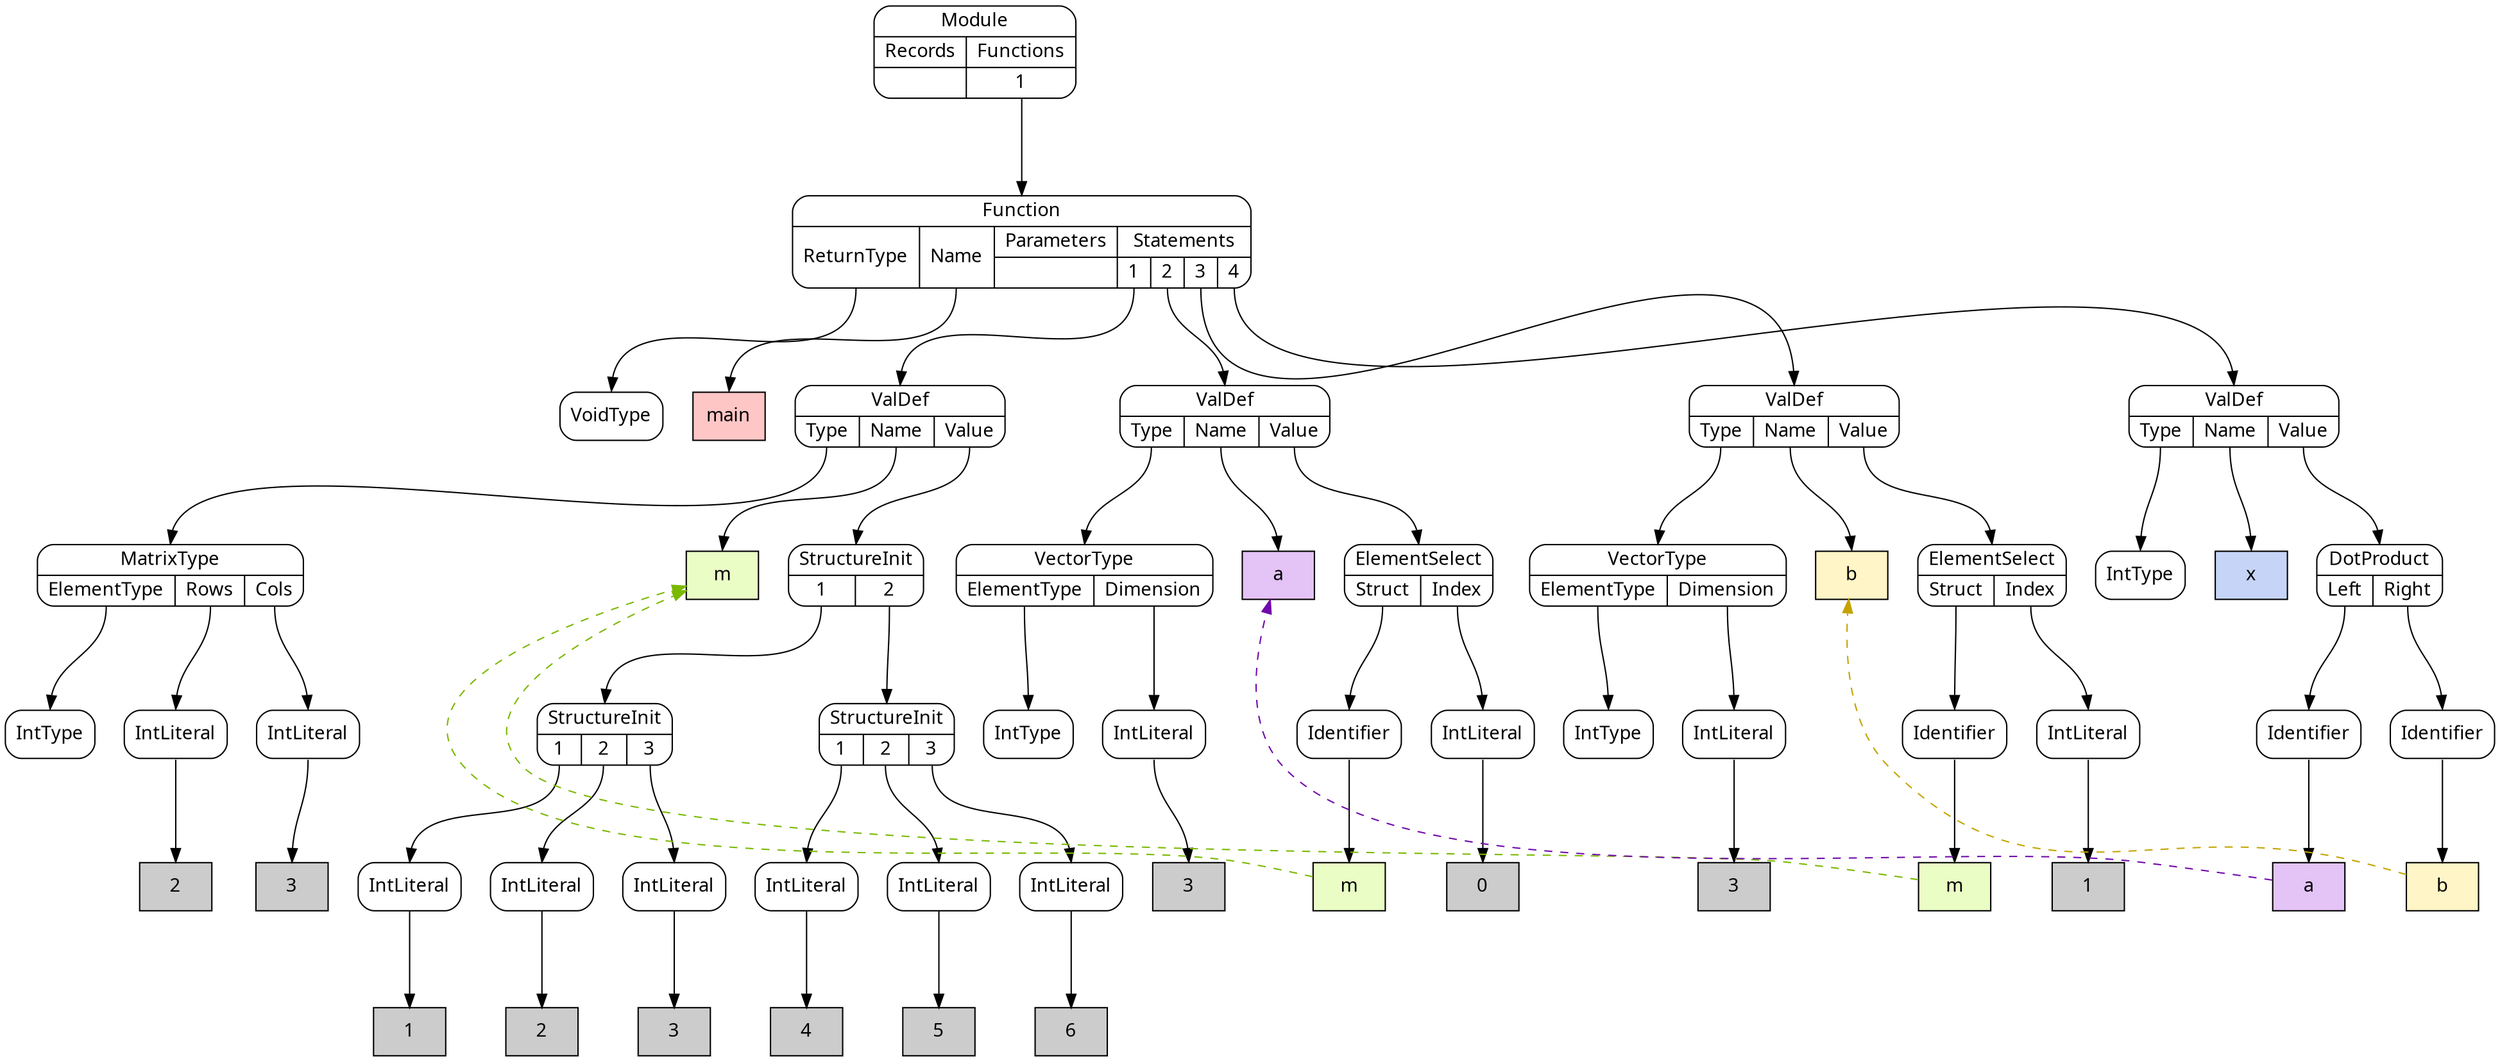 digraph {
node [shape=Mrecord, style=filled, fillcolor=white, fontname="Calibri"];
graph [ordering=out, nodesep=0.3, ranksep=1];

# SimpleNode VoidType
node0 [label="VoidType", tooltip="VoidType"]

# DeclarationLiteral main
node1 [shape=box, label="main", fillcolor="#FFC6C6", tooltip="main"]

# SimpleNode IntType
node2 [label="IntType", tooltip="IntType"]

# Literal 2
node3 [shape=box, label="2", fillcolor="#cccccc", tooltip="2"]

# SimpleNode IntLiteral
node4:s -> node3:n
node4 [label="IntLiteral", tooltip="IntLiteral"]

# Literal 3
node5 [shape=box, label="3", fillcolor="#cccccc", tooltip="3"]

# SimpleNode IntLiteral
node6:s -> node5:n
node6 [label="IntLiteral", tooltip="IntLiteral"]

# PortNode MatrixType
node7:p0:s -> node2:n
node7:p1:s -> node4:n
node7:p2:s -> node6:n
node7 [label="{MatrixType|{<p0>ElementType|<p1>Rows|<p2>Cols}}", tooltip="MatrixType"]

# DeclarationLiteral m
node8 [shape=box, label="m", fillcolor="#EAFDC5", tooltip="m"]

# Literal 1
node9 [shape=box, label="1", fillcolor="#cccccc", tooltip="1"]

# SimpleNode IntLiteral
node10:s -> node9:n
node10 [label="IntLiteral", tooltip="IntLiteral"]

# Literal 2
node11 [shape=box, label="2", fillcolor="#cccccc", tooltip="2"]

# SimpleNode IntLiteral
node12:s -> node11:n
node12 [label="IntLiteral", tooltip="IntLiteral"]

# Literal 3
node13 [shape=box, label="3", fillcolor="#cccccc", tooltip="3"]

# SimpleNode IntLiteral
node14:s -> node13:n
node14 [label="IntLiteral", tooltip="IntLiteral"]

# PortNode StructureInit
node15:p0:s -> node10:n
node15:p1:s -> node12:n
node15:p2:s -> node14:n
node15 [label="{StructureInit|{<p0>1|<p1>2|<p2>3}}", tooltip="StructureInit"]

# Literal 4
node16 [shape=box, label="4", fillcolor="#cccccc", tooltip="4"]

# SimpleNode IntLiteral
node17:s -> node16:n
node17 [label="IntLiteral", tooltip="IntLiteral"]

# Literal 5
node18 [shape=box, label="5", fillcolor="#cccccc", tooltip="5"]

# SimpleNode IntLiteral
node19:s -> node18:n
node19 [label="IntLiteral", tooltip="IntLiteral"]

# Literal 6
node20 [shape=box, label="6", fillcolor="#cccccc", tooltip="6"]

# SimpleNode IntLiteral
node21:s -> node20:n
node21 [label="IntLiteral", tooltip="IntLiteral"]

# PortNode StructureInit
node22:p0:s -> node17:n
node22:p1:s -> node19:n
node22:p2:s -> node21:n
node22 [label="{StructureInit|{<p0>1|<p1>2|<p2>3}}", tooltip="StructureInit"]

# PortNode StructureInit
node23:p0:s -> node15:n
node23:p1:s -> node22:n
node23 [label="{StructureInit|{<p0>1|<p1>2}}", tooltip="StructureInit"]

# PortNode ValDef
node24:p0:s -> node7:n
node24:p1:s -> node8:n
node24:p2:s -> node23:n
node24 [label="{ValDef|{<p0>Type|<p1>Name|<p2>Value}}", tooltip="ValDef"]

# SimpleNode IntType
node25 [label="IntType", tooltip="IntType"]

# Literal 3
node26 [shape=box, label="3", fillcolor="#cccccc", tooltip="3"]

# SimpleNode IntLiteral
node27:s -> node26:n
node27 [label="IntLiteral", tooltip="IntLiteral"]

# PortNode VectorType
node28:p0:s -> node25:n
node28:p1:s -> node27:n
node28 [label="{VectorType|{<p0>ElementType|<p1>Dimension}}", tooltip="VectorType"]

# DeclarationLiteral a
node29 [shape=box, label="a", fillcolor="#E4C3F7", tooltip="a"]

# ReferenceLiteral m
node30 -> node8 [style=dashed, constraint=false, color="#7BB800"]
node30 [shape=box, label="m", fillcolor="#EAFDC5", tooltip="m"]

# SimpleNode Identifier
node31:s -> node30:n
node31 [label="Identifier", tooltip="Identifier"]

# Literal 0
node32 [shape=box, label="0", fillcolor="#cccccc", tooltip="0"]

# SimpleNode IntLiteral
node33:s -> node32:n
node33 [label="IntLiteral", tooltip="IntLiteral"]

# PortNode ElementSelect
node34:p0:s -> node31:n
node34:p1:s -> node33:n
node34 [label="{ElementSelect|{<p0>Struct|<p1>Index}}", tooltip="ElementSelect"]

# PortNode ValDef
node35:p0:s -> node28:n
node35:p1:s -> node29:n
node35:p2:s -> node34:n
node35 [label="{ValDef|{<p0>Type|<p1>Name|<p2>Value}}", tooltip="ValDef"]

# SimpleNode IntType
node36 [label="IntType", tooltip="IntType"]

# Literal 3
node37 [shape=box, label="3", fillcolor="#cccccc", tooltip="3"]

# SimpleNode IntLiteral
node38:s -> node37:n
node38 [label="IntLiteral", tooltip="IntLiteral"]

# PortNode VectorType
node39:p0:s -> node36:n
node39:p1:s -> node38:n
node39 [label="{VectorType|{<p0>ElementType|<p1>Dimension}}", tooltip="VectorType"]

# DeclarationLiteral b
node40 [shape=box, label="b", fillcolor="#FFF5C6", tooltip="b"]

# ReferenceLiteral m
node41 -> node8 [style=dashed, constraint=false, color="#7BB800"]
node41 [shape=box, label="m", fillcolor="#EAFDC5", tooltip="m"]

# SimpleNode Identifier
node42:s -> node41:n
node42 [label="Identifier", tooltip="Identifier"]

# Literal 1
node43 [shape=box, label="1", fillcolor="#cccccc", tooltip="1"]

# SimpleNode IntLiteral
node44:s -> node43:n
node44 [label="IntLiteral", tooltip="IntLiteral"]

# PortNode ElementSelect
node45:p0:s -> node42:n
node45:p1:s -> node44:n
node45 [label="{ElementSelect|{<p0>Struct|<p1>Index}}", tooltip="ElementSelect"]

# PortNode ValDef
node46:p0:s -> node39:n
node46:p1:s -> node40:n
node46:p2:s -> node45:n
node46 [label="{ValDef|{<p0>Type|<p1>Name|<p2>Value}}", tooltip="ValDef"]

# SimpleNode IntType
node47 [label="IntType", tooltip="IntType"]

# DeclarationLiteral x
node48 [shape=box, label="x", fillcolor="#C6D4F7", tooltip="x"]

# ReferenceLiteral a
node49 -> node29 [style=dashed, constraint=false, color="#7109AA"]
node49 [shape=box, label="a", fillcolor="#E4C3F7", tooltip="a"]

# SimpleNode Identifier
node50:s -> node49:n
node50 [label="Identifier", tooltip="Identifier"]

# ReferenceLiteral b
node51 -> node40 [style=dashed, constraint=false, color="#C5A300"]
node51 [shape=box, label="b", fillcolor="#FFF5C6", tooltip="b"]

# SimpleNode Identifier
node52:s -> node51:n
node52 [label="Identifier", tooltip="Identifier"]

# PortNode DotProduct
node53:p0:s -> node50:n
node53:p1:s -> node52:n
node53 [label="{DotProduct|{<p0>Left|<p1>Right}}", tooltip="DotProduct"]

# PortNode ValDef
node54:p0:s -> node47:n
node54:p1:s -> node48:n
node54:p2:s -> node53:n
node54 [label="{ValDef|{<p0>Type|<p1>Name|<p2>Value}}", tooltip="ValDef"]

# PortNode Function
node55:p0:s -> node0:n
node55:p1:s -> node1:n
node55:p3_0:s -> node24:n
node55:p3_1:s -> node35:n
node55:p3_2:s -> node46:n
node55:p3_3:s -> node54:n
node55 [label="{Function|{<p0>ReturnType|<p1>Name|{Parameters|{}}|{Statements|{<p3_0>1|<p3_1>2|<p3_2>3|<p3_3>4}}}}", tooltip="Function"]

# PortNode Module
node56:p1_0:s -> node55:n
node56 [label="{Module|{{Records|{}}|{Functions|{<p1_0>1}}}}", tooltip="Module"]

}
